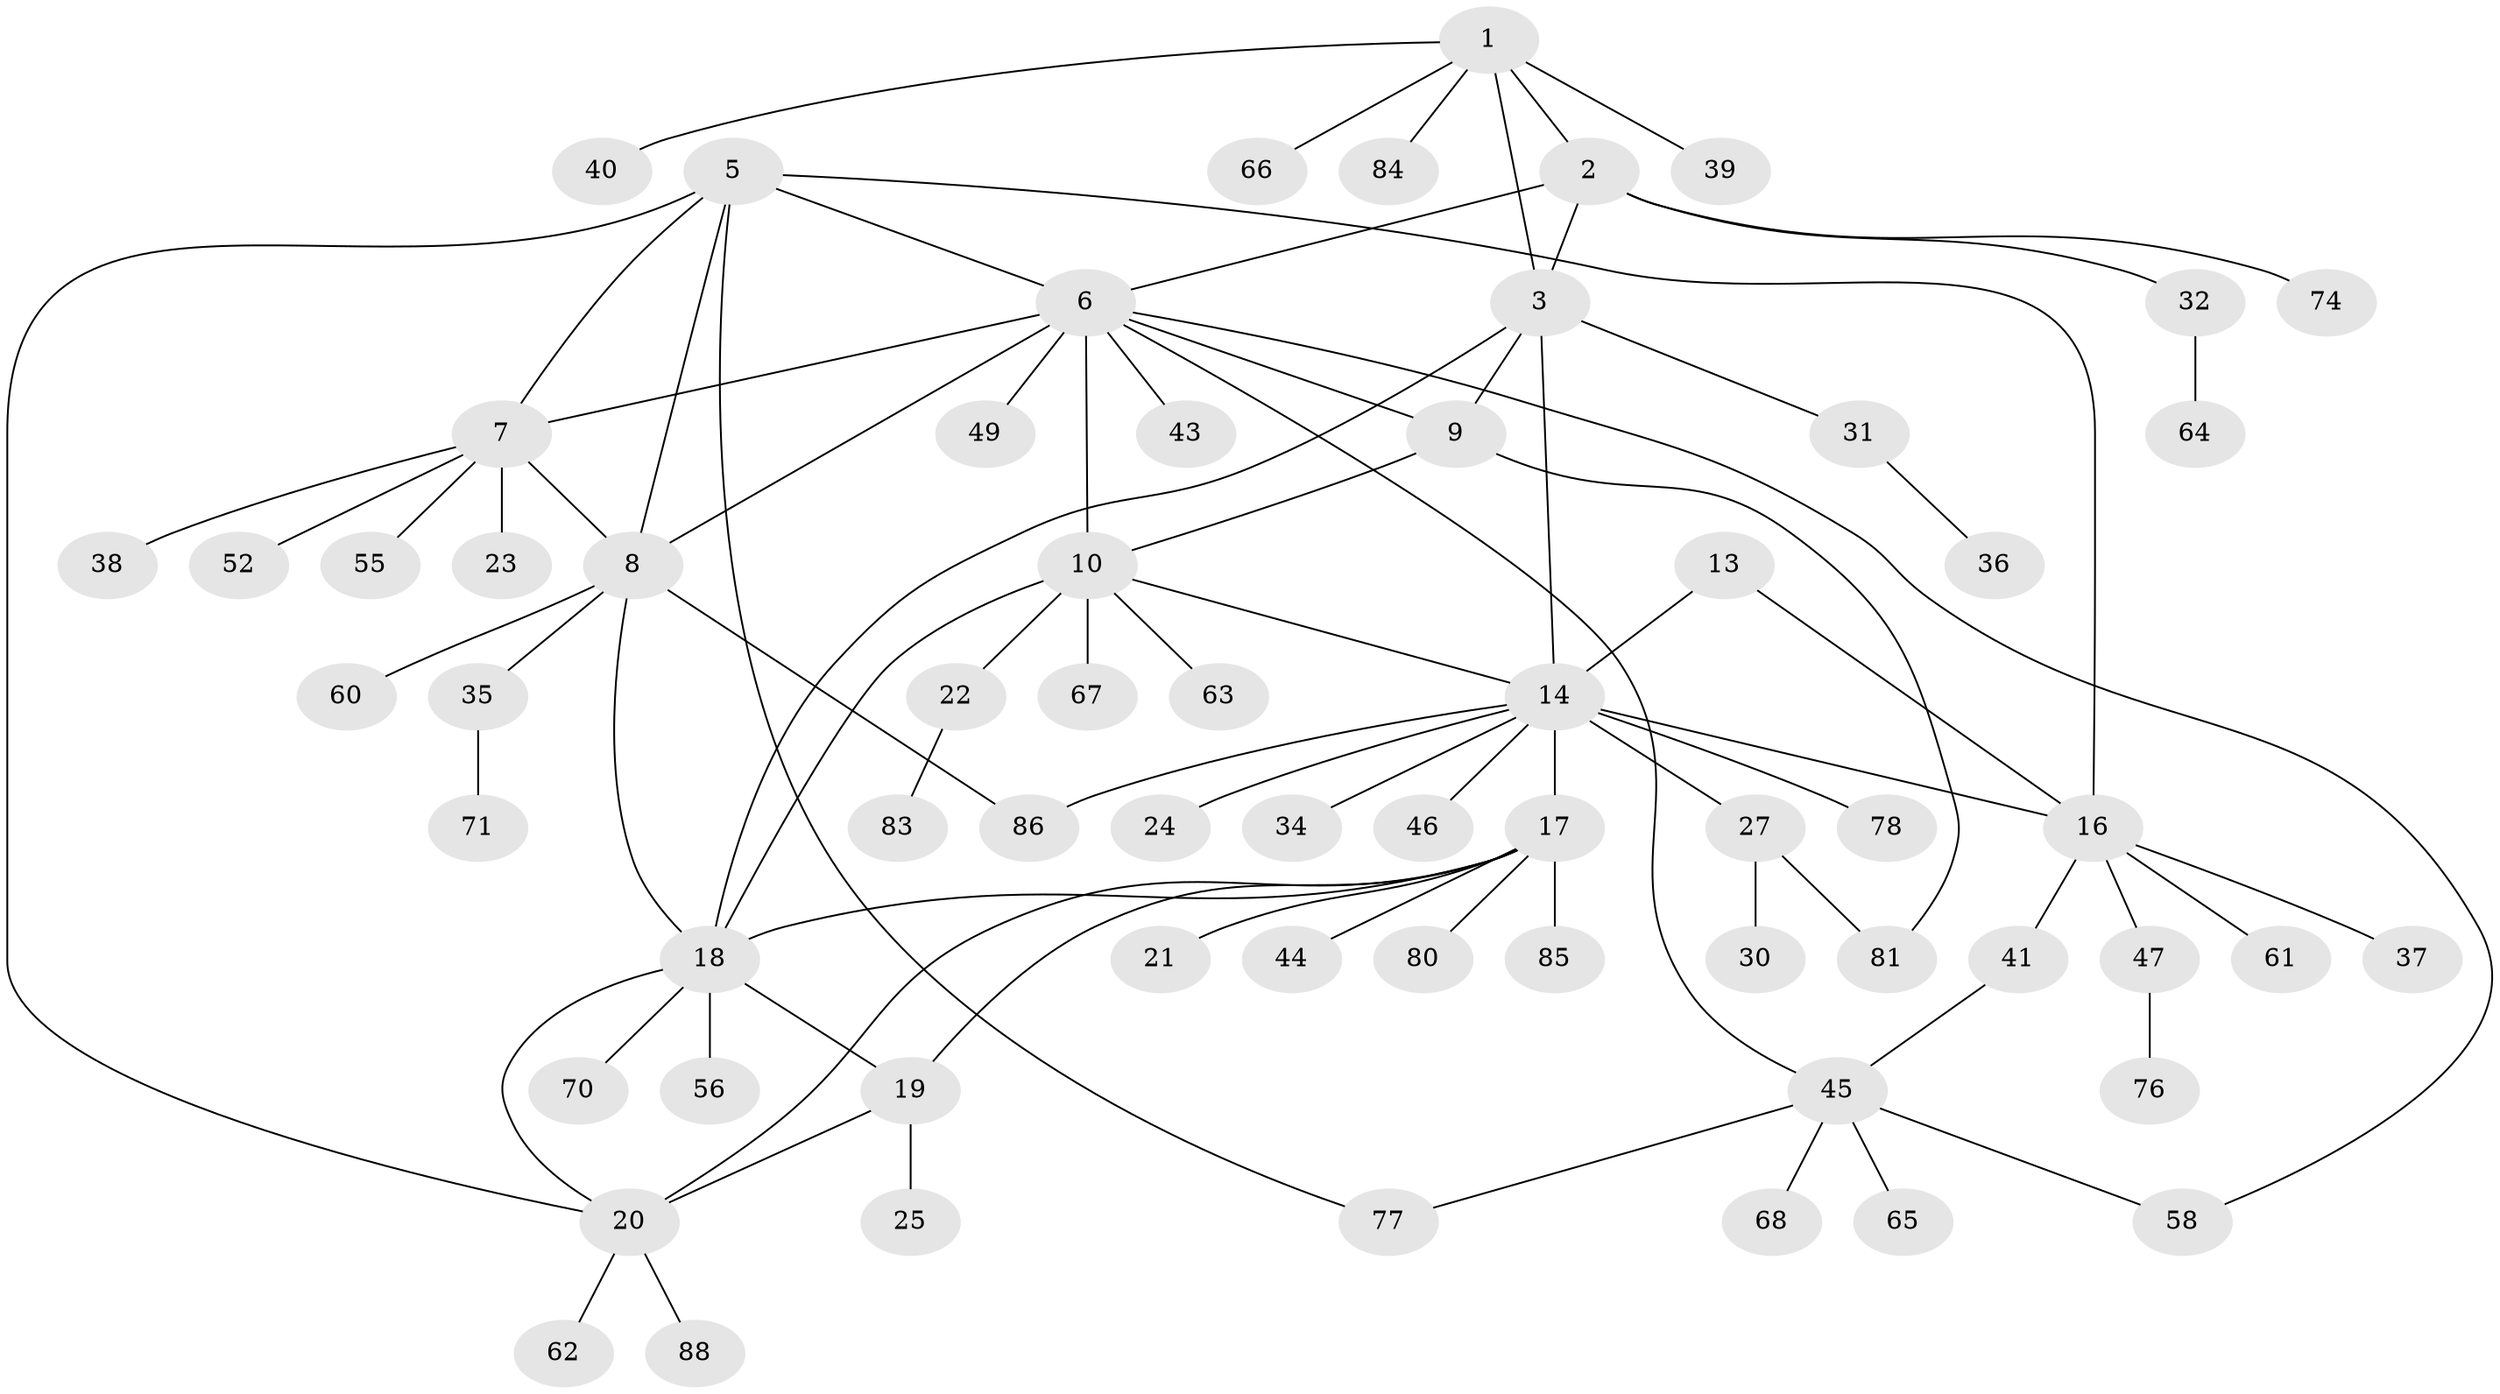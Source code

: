 // Generated by graph-tools (version 1.1) at 2025/24/03/03/25 07:24:16]
// undirected, 65 vertices, 85 edges
graph export_dot {
graph [start="1"]
  node [color=gray90,style=filled];
  1 [super="+33"];
  2 [super="+28"];
  3 [super="+4"];
  5 [super="+48"];
  6 [super="+12"];
  7 [super="+26"];
  8 [super="+53"];
  9 [super="+29"];
  10 [super="+11"];
  13;
  14 [super="+15"];
  16 [super="+59"];
  17 [super="+75"];
  18 [super="+79"];
  19 [super="+69"];
  20;
  21;
  22 [super="+51"];
  23 [super="+54"];
  24;
  25;
  27 [super="+82"];
  30 [super="+72"];
  31 [super="+42"];
  32 [super="+50"];
  34 [super="+57"];
  35;
  36;
  37;
  38;
  39;
  40;
  41;
  43;
  44;
  45 [super="+73"];
  46;
  47;
  49;
  52;
  55;
  56;
  58;
  60 [super="+87"];
  61;
  62;
  63;
  64;
  65;
  66;
  67;
  68;
  70;
  71;
  74;
  76;
  77;
  78;
  80;
  81;
  83;
  84;
  85;
  86;
  88;
  1 -- 2;
  1 -- 3 [weight=2];
  1 -- 40;
  1 -- 66;
  1 -- 84;
  1 -- 39;
  2 -- 3 [weight=2];
  2 -- 6;
  2 -- 32;
  2 -- 74;
  3 -- 9;
  3 -- 18;
  3 -- 14;
  3 -- 31;
  5 -- 6;
  5 -- 7;
  5 -- 8;
  5 -- 16;
  5 -- 20;
  5 -- 77;
  6 -- 7;
  6 -- 8;
  6 -- 49;
  6 -- 58;
  6 -- 9;
  6 -- 10 [weight=2];
  6 -- 43;
  6 -- 45;
  7 -- 8;
  7 -- 23;
  7 -- 38;
  7 -- 52;
  7 -- 55;
  8 -- 35;
  8 -- 60;
  8 -- 86;
  8 -- 18;
  9 -- 10 [weight=2];
  9 -- 81;
  10 -- 63;
  10 -- 67;
  10 -- 18;
  10 -- 22;
  10 -- 14;
  13 -- 14 [weight=2];
  13 -- 16;
  14 -- 16 [weight=2];
  14 -- 24;
  14 -- 27;
  14 -- 34;
  14 -- 46;
  14 -- 17;
  14 -- 86;
  14 -- 78;
  16 -- 37;
  16 -- 41;
  16 -- 47;
  16 -- 61;
  17 -- 18;
  17 -- 19;
  17 -- 20;
  17 -- 21;
  17 -- 44;
  17 -- 80;
  17 -- 85;
  18 -- 19;
  18 -- 20;
  18 -- 56;
  18 -- 70;
  19 -- 20;
  19 -- 25;
  20 -- 62;
  20 -- 88;
  22 -- 83;
  27 -- 30;
  27 -- 81;
  31 -- 36;
  32 -- 64;
  35 -- 71;
  41 -- 45;
  45 -- 58;
  45 -- 65;
  45 -- 68;
  45 -- 77;
  47 -- 76;
}
